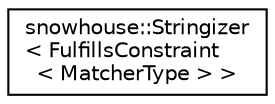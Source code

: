 digraph "Graphical Class Hierarchy"
{
 // INTERACTIVE_SVG=YES
  edge [fontname="Helvetica",fontsize="10",labelfontname="Helvetica",labelfontsize="10"];
  node [fontname="Helvetica",fontsize="10",shape=record];
  rankdir="LR";
  Node0 [label="snowhouse::Stringizer\l\< FulfillsConstraint\l\< MatcherType \> \>",height=0.2,width=0.4,color="black", fillcolor="white", style="filled",URL="$structsnowhouse_1_1Stringizer_3_01FulfillsConstraint_3_01MatcherType_01_4_01_4.html"];
}
